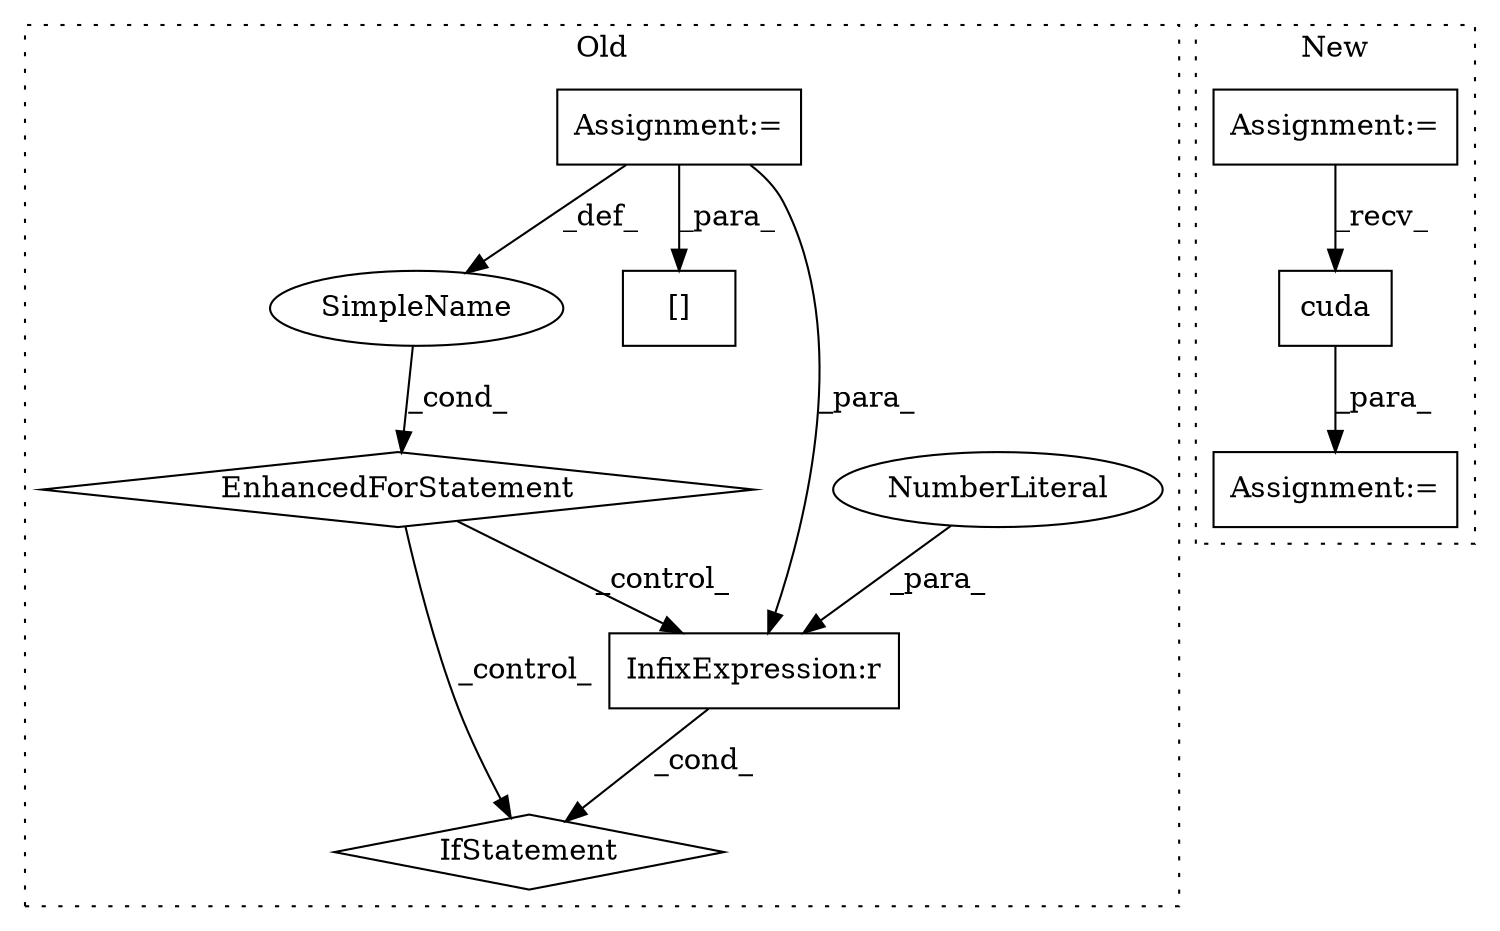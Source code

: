 digraph G {
subgraph cluster0 {
1 [label="EnhancedForStatement" a="70" s="1584,1675" l="64,2" shape="diamond"];
3 [label="Assignment:=" a="7" s="1584,1675" l="64,2" shape="box"];
5 [label="IfStatement" a="25" s="1746,1757" l="4,2" shape="diamond"];
6 [label="SimpleName" a="42" s="1652" l="4" shape="ellipse"];
7 [label="[]" a="2" s="1717,1725" l="6,1" shape="box"];
8 [label="InfixExpression:r" a="27" s="1752" l="4" shape="box"];
9 [label="NumberLiteral" a="34" s="1756" l="1" shape="ellipse"];
label = "Old";
style="dotted";
}
subgraph cluster1 {
2 [label="cuda" a="32" s="8329" l="6" shape="box"];
4 [label="Assignment:=" a="7" s="8320" l="1" shape="box"];
10 [label="Assignment:=" a="7" s="7887" l="1" shape="box"];
label = "New";
style="dotted";
}
1 -> 8 [label="_control_"];
1 -> 5 [label="_control_"];
2 -> 4 [label="_para_"];
3 -> 6 [label="_def_"];
3 -> 8 [label="_para_"];
3 -> 7 [label="_para_"];
6 -> 1 [label="_cond_"];
8 -> 5 [label="_cond_"];
9 -> 8 [label="_para_"];
10 -> 2 [label="_recv_"];
}